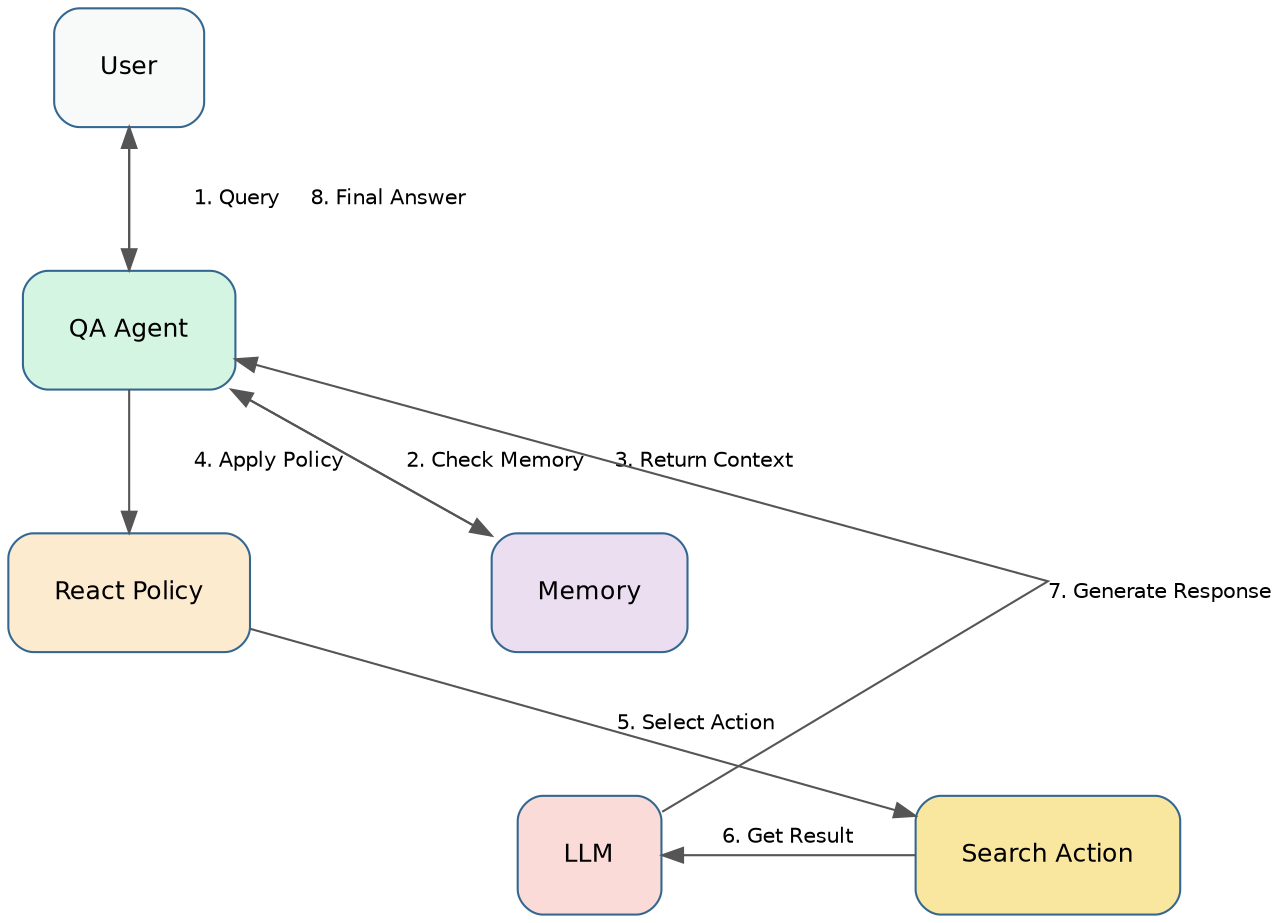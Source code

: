 digraph "Sherpa AI Query Flow" {
    graph [fontname="Helvetica", fontsize=14, rankdir=TB, splines=line, nodesep=0.8, ranksep=0.8];
    node [fontname="Helvetica", fontsize=12, shape=box, style="filled,rounded", fillcolor="#f5f5f5", color="#336790", margin=0.3];
    edge [fontname="Helvetica", fontsize=10, color="#555555"];

    /* Participants */
    User [fillcolor="#f8f9f9", label="User"];
    Agent [fillcolor="#d5f5e3", label="QA Agent"];
    Policy [fillcolor="#fdebd0", label="React Policy"];
    Memory [fillcolor="#ebdef0", label="Memory"];
    Model [fillcolor="#fadbd8", label="LLM"];
    Action [fillcolor="#f9e79f", label="Search Action"];
    
    /* Invisible edges for layout */
    edge [style=invis];
    User -> Agent -> Policy -> Memory -> Model -> Action;
    
    /* Sequence edges */
    edge [style=solid, color="#555555", constraint=false];
    
    User -> Agent [label="1. Query", constraint=false];
    Agent -> Memory [label="2. Check Memory", constraint=false];
    Memory -> Agent [label="3. Return Context", constraint=false];
    Agent -> Policy [label="4. Apply Policy", constraint=false];
    Policy -> Action [label="5. Select Action", constraint=false];
    Action -> Model [label="6. Get Result", constraint=false];
    Model -> Agent [label="7. Generate Response", constraint=false];
    Agent -> User [label="8. Final Answer", constraint=false];
    
    /* Rankings for proper sequence layout */
    { rank=same; User; }
    { rank=same; Agent; }
    { rank=same; Policy; Memory; }
    { rank=same; Model; Action; }
} 